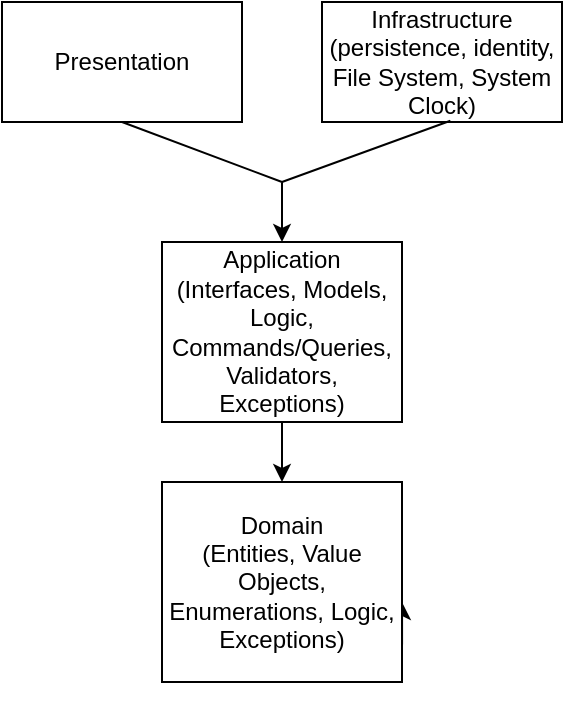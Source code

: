 <mxfile version="19.0.3" type="device"><diagram id="C5RBs43oDa-KdzZeNtuy" name="Page-1"><mxGraphModel dx="490" dy="298" grid="1" gridSize="10" guides="1" tooltips="1" connect="1" arrows="1" fold="1" page="1" pageScale="1" pageWidth="827" pageHeight="1169" math="0" shadow="0"><root><mxCell id="WIyWlLk6GJQsqaUBKTNV-0"/><mxCell id="WIyWlLk6GJQsqaUBKTNV-1" parent="WIyWlLk6GJQsqaUBKTNV-0"/><mxCell id="UBjPV5fEGrGREhaJsRGI-0" value="Presentation" style="rounded=0;whiteSpace=wrap;html=1;" vertex="1" parent="WIyWlLk6GJQsqaUBKTNV-1"><mxGeometry x="120" y="80" width="120" height="60" as="geometry"/></mxCell><mxCell id="UBjPV5fEGrGREhaJsRGI-1" value="Infrastructure&lt;br style=&quot;font-size: 8px;&quot;&gt;(persistence, identity, File System, System Clock)" style="rounded=0;whiteSpace=wrap;html=1;" vertex="1" parent="WIyWlLk6GJQsqaUBKTNV-1"><mxGeometry x="280" y="80" width="120" height="60" as="geometry"/></mxCell><mxCell id="UBjPV5fEGrGREhaJsRGI-7" style="edgeStyle=orthogonalEdgeStyle;rounded=0;orthogonalLoop=1;jettySize=auto;html=1;exitX=0.5;exitY=1;exitDx=0;exitDy=0;fontSize=12;" edge="1" parent="WIyWlLk6GJQsqaUBKTNV-1" source="UBjPV5fEGrGREhaJsRGI-2"><mxGeometry relative="1" as="geometry"><mxPoint x="260.034" y="260.069" as="targetPoint"/></mxGeometry></mxCell><mxCell id="UBjPV5fEGrGREhaJsRGI-2" value="Application&lt;br&gt;(Interfaces, Models, Logic, Commands/Queries, Validators, Exceptions)" style="rounded=0;whiteSpace=wrap;html=1;" vertex="1" parent="WIyWlLk6GJQsqaUBKTNV-1"><mxGeometry x="200" y="200" width="120" height="90" as="geometry"/></mxCell><mxCell id="UBjPV5fEGrGREhaJsRGI-8" style="edgeStyle=orthogonalEdgeStyle;rounded=0;orthogonalLoop=1;jettySize=auto;html=1;exitX=1;exitY=1;exitDx=0;exitDy=0;fontSize=12;" edge="1" parent="WIyWlLk6GJQsqaUBKTNV-1" source="UBjPV5fEGrGREhaJsRGI-3"><mxGeometry relative="1" as="geometry"><mxPoint x="320.034" y="380.069" as="targetPoint"/></mxGeometry></mxCell><mxCell id="UBjPV5fEGrGREhaJsRGI-3" value="Domain&lt;br&gt;(Entities, Value Objects, Enumerations, Logic, Exceptions)" style="rounded=0;whiteSpace=wrap;html=1;" vertex="1" parent="WIyWlLk6GJQsqaUBKTNV-1"><mxGeometry x="200" y="320" width="120" height="100" as="geometry"/></mxCell><mxCell id="UBjPV5fEGrGREhaJsRGI-4" value="" style="endArrow=classic;html=1;rounded=0;exitX=0.5;exitY=1;exitDx=0;exitDy=0;entryX=0.5;entryY=0;entryDx=0;entryDy=0;" edge="1" parent="WIyWlLk6GJQsqaUBKTNV-1" source="UBjPV5fEGrGREhaJsRGI-0" target="UBjPV5fEGrGREhaJsRGI-2"><mxGeometry width="50" height="50" relative="1" as="geometry"><mxPoint x="280" y="230" as="sourcePoint"/><mxPoint x="330" y="180" as="targetPoint"/><Array as="points"><mxPoint x="260" y="170"/></Array></mxGeometry></mxCell><mxCell id="UBjPV5fEGrGREhaJsRGI-5" value="" style="endArrow=none;html=1;rounded=0;entryX=0.535;entryY=0.99;entryDx=0;entryDy=0;entryPerimeter=0;" edge="1" parent="WIyWlLk6GJQsqaUBKTNV-1" target="UBjPV5fEGrGREhaJsRGI-1"><mxGeometry width="50" height="50" relative="1" as="geometry"><mxPoint x="260" y="170" as="sourcePoint"/><mxPoint x="310" y="120" as="targetPoint"/><Array as="points"/></mxGeometry></mxCell><mxCell id="UBjPV5fEGrGREhaJsRGI-6" value="" style="endArrow=classic;html=1;rounded=0;entryX=0.5;entryY=0;entryDx=0;entryDy=0;exitX=0.5;exitY=1;exitDx=0;exitDy=0;" edge="1" parent="WIyWlLk6GJQsqaUBKTNV-1" source="UBjPV5fEGrGREhaJsRGI-2" target="UBjPV5fEGrGREhaJsRGI-3"><mxGeometry width="50" height="50" relative="1" as="geometry"><mxPoint x="240" y="320" as="sourcePoint"/><mxPoint x="290" y="270" as="targetPoint"/></mxGeometry></mxCell></root></mxGraphModel></diagram></mxfile>